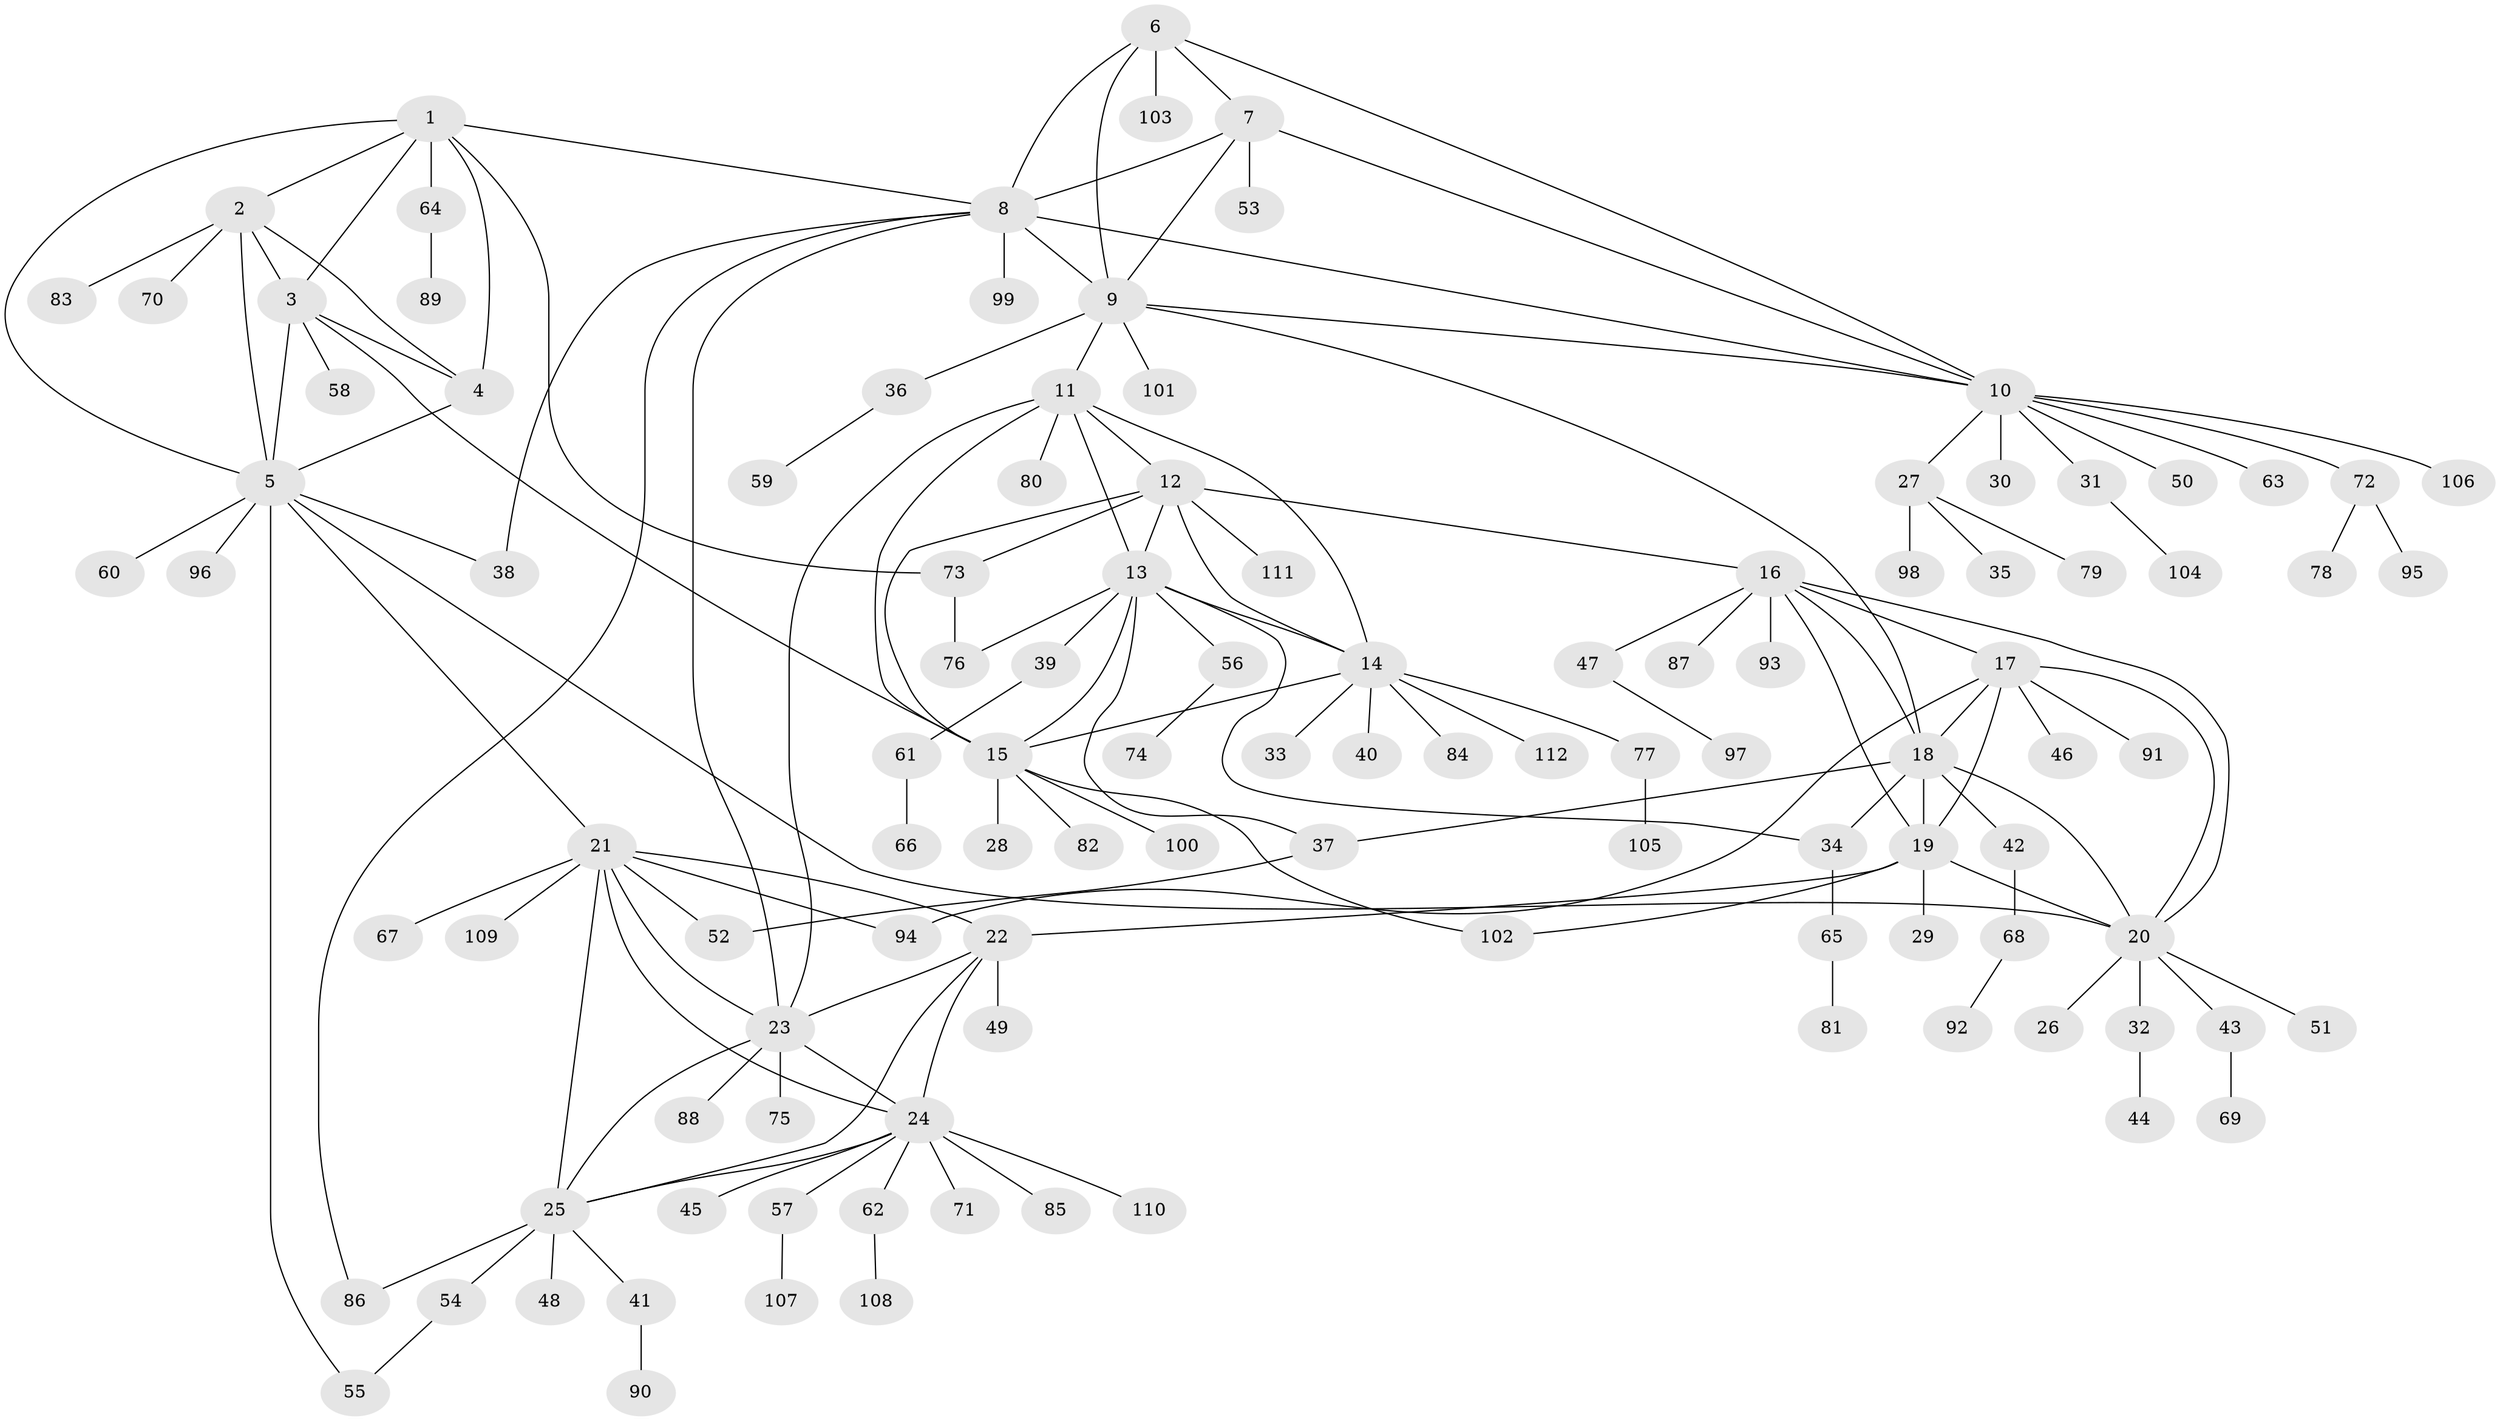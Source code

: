 // coarse degree distribution, {6: 0.045454545454545456, 8: 0.045454545454545456, 2: 0.18181818181818182, 3: 0.06818181818181818, 9: 0.022727272727272728, 15: 0.022727272727272728, 5: 0.045454545454545456, 4: 0.022727272727272728, 12: 0.022727272727272728, 1: 0.5227272727272727}
// Generated by graph-tools (version 1.1) at 2025/19/03/04/25 18:19:33]
// undirected, 112 vertices, 157 edges
graph export_dot {
graph [start="1"]
  node [color=gray90,style=filled];
  1;
  2;
  3;
  4;
  5;
  6;
  7;
  8;
  9;
  10;
  11;
  12;
  13;
  14;
  15;
  16;
  17;
  18;
  19;
  20;
  21;
  22;
  23;
  24;
  25;
  26;
  27;
  28;
  29;
  30;
  31;
  32;
  33;
  34;
  35;
  36;
  37;
  38;
  39;
  40;
  41;
  42;
  43;
  44;
  45;
  46;
  47;
  48;
  49;
  50;
  51;
  52;
  53;
  54;
  55;
  56;
  57;
  58;
  59;
  60;
  61;
  62;
  63;
  64;
  65;
  66;
  67;
  68;
  69;
  70;
  71;
  72;
  73;
  74;
  75;
  76;
  77;
  78;
  79;
  80;
  81;
  82;
  83;
  84;
  85;
  86;
  87;
  88;
  89;
  90;
  91;
  92;
  93;
  94;
  95;
  96;
  97;
  98;
  99;
  100;
  101;
  102;
  103;
  104;
  105;
  106;
  107;
  108;
  109;
  110;
  111;
  112;
  1 -- 2;
  1 -- 3;
  1 -- 4;
  1 -- 5;
  1 -- 8;
  1 -- 64;
  1 -- 73;
  2 -- 3;
  2 -- 4;
  2 -- 5;
  2 -- 70;
  2 -- 83;
  3 -- 4;
  3 -- 5;
  3 -- 15;
  3 -- 58;
  4 -- 5;
  5 -- 20;
  5 -- 21;
  5 -- 38;
  5 -- 55;
  5 -- 60;
  5 -- 96;
  6 -- 7;
  6 -- 8;
  6 -- 9;
  6 -- 10;
  6 -- 103;
  7 -- 8;
  7 -- 9;
  7 -- 10;
  7 -- 53;
  8 -- 9;
  8 -- 10;
  8 -- 23;
  8 -- 38;
  8 -- 86;
  8 -- 99;
  9 -- 10;
  9 -- 11;
  9 -- 18;
  9 -- 36;
  9 -- 101;
  10 -- 27;
  10 -- 30;
  10 -- 31;
  10 -- 50;
  10 -- 63;
  10 -- 72;
  10 -- 106;
  11 -- 12;
  11 -- 13;
  11 -- 14;
  11 -- 15;
  11 -- 23;
  11 -- 80;
  12 -- 13;
  12 -- 14;
  12 -- 15;
  12 -- 16;
  12 -- 73;
  12 -- 111;
  13 -- 14;
  13 -- 15;
  13 -- 34;
  13 -- 37;
  13 -- 39;
  13 -- 56;
  13 -- 76;
  14 -- 15;
  14 -- 33;
  14 -- 40;
  14 -- 77;
  14 -- 84;
  14 -- 112;
  15 -- 28;
  15 -- 82;
  15 -- 100;
  15 -- 102;
  16 -- 17;
  16 -- 18;
  16 -- 19;
  16 -- 20;
  16 -- 47;
  16 -- 87;
  16 -- 93;
  17 -- 18;
  17 -- 19;
  17 -- 20;
  17 -- 46;
  17 -- 91;
  17 -- 94;
  18 -- 19;
  18 -- 20;
  18 -- 34;
  18 -- 37;
  18 -- 42;
  19 -- 20;
  19 -- 22;
  19 -- 29;
  19 -- 102;
  20 -- 26;
  20 -- 32;
  20 -- 43;
  20 -- 51;
  21 -- 22;
  21 -- 23;
  21 -- 24;
  21 -- 25;
  21 -- 52;
  21 -- 67;
  21 -- 94;
  21 -- 109;
  22 -- 23;
  22 -- 24;
  22 -- 25;
  22 -- 49;
  23 -- 24;
  23 -- 25;
  23 -- 75;
  23 -- 88;
  24 -- 25;
  24 -- 45;
  24 -- 57;
  24 -- 62;
  24 -- 71;
  24 -- 85;
  24 -- 110;
  25 -- 41;
  25 -- 48;
  25 -- 54;
  25 -- 86;
  27 -- 35;
  27 -- 79;
  27 -- 98;
  31 -- 104;
  32 -- 44;
  34 -- 65;
  36 -- 59;
  37 -- 52;
  39 -- 61;
  41 -- 90;
  42 -- 68;
  43 -- 69;
  47 -- 97;
  54 -- 55;
  56 -- 74;
  57 -- 107;
  61 -- 66;
  62 -- 108;
  64 -- 89;
  65 -- 81;
  68 -- 92;
  72 -- 78;
  72 -- 95;
  73 -- 76;
  77 -- 105;
}
